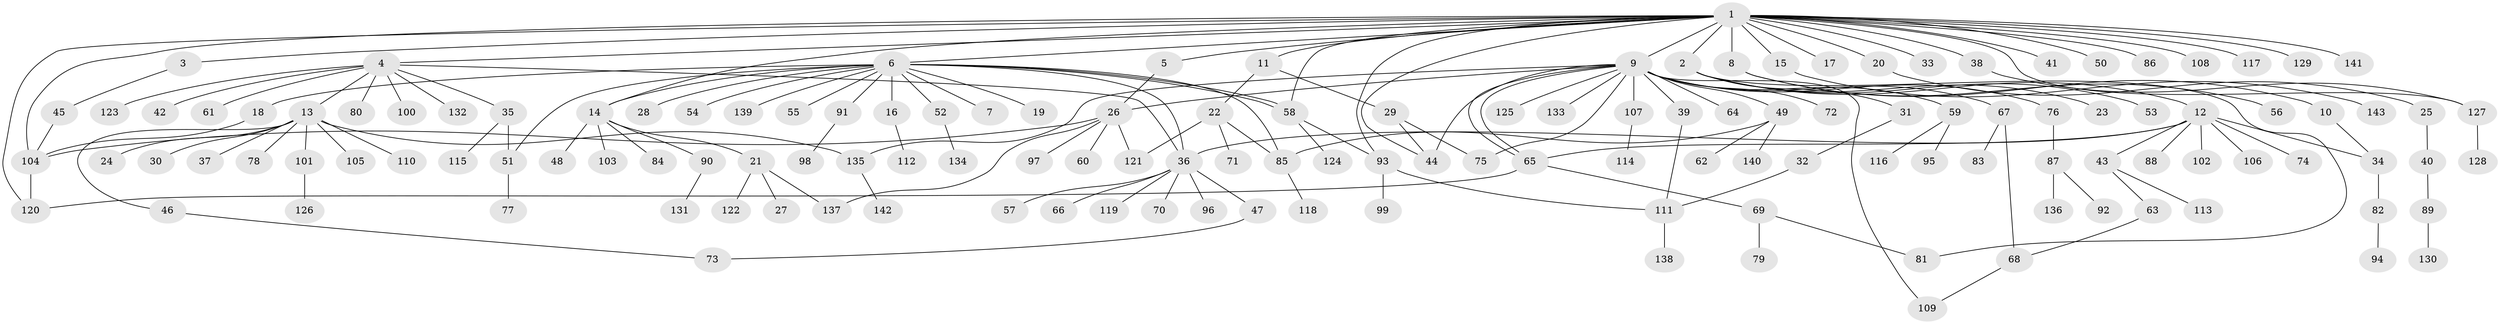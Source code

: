 // Generated by graph-tools (version 1.1) at 2025/01/03/09/25 03:01:47]
// undirected, 143 vertices, 173 edges
graph export_dot {
graph [start="1"]
  node [color=gray90,style=filled];
  1;
  2;
  3;
  4;
  5;
  6;
  7;
  8;
  9;
  10;
  11;
  12;
  13;
  14;
  15;
  16;
  17;
  18;
  19;
  20;
  21;
  22;
  23;
  24;
  25;
  26;
  27;
  28;
  29;
  30;
  31;
  32;
  33;
  34;
  35;
  36;
  37;
  38;
  39;
  40;
  41;
  42;
  43;
  44;
  45;
  46;
  47;
  48;
  49;
  50;
  51;
  52;
  53;
  54;
  55;
  56;
  57;
  58;
  59;
  60;
  61;
  62;
  63;
  64;
  65;
  66;
  67;
  68;
  69;
  70;
  71;
  72;
  73;
  74;
  75;
  76;
  77;
  78;
  79;
  80;
  81;
  82;
  83;
  84;
  85;
  86;
  87;
  88;
  89;
  90;
  91;
  92;
  93;
  94;
  95;
  96;
  97;
  98;
  99;
  100;
  101;
  102;
  103;
  104;
  105;
  106;
  107;
  108;
  109;
  110;
  111;
  112;
  113;
  114;
  115;
  116;
  117;
  118;
  119;
  120;
  121;
  122;
  123;
  124;
  125;
  126;
  127;
  128;
  129;
  130;
  131;
  132;
  133;
  134;
  135;
  136;
  137;
  138;
  139;
  140;
  141;
  142;
  143;
  1 -- 2;
  1 -- 3;
  1 -- 4;
  1 -- 5;
  1 -- 6;
  1 -- 8;
  1 -- 9;
  1 -- 11;
  1 -- 14;
  1 -- 15;
  1 -- 17;
  1 -- 20;
  1 -- 33;
  1 -- 38;
  1 -- 41;
  1 -- 44;
  1 -- 50;
  1 -- 58;
  1 -- 86;
  1 -- 93;
  1 -- 104;
  1 -- 108;
  1 -- 117;
  1 -- 120;
  1 -- 127;
  1 -- 129;
  1 -- 141;
  2 -- 12;
  2 -- 23;
  2 -- 31;
  2 -- 53;
  2 -- 81;
  3 -- 45;
  4 -- 13;
  4 -- 35;
  4 -- 36;
  4 -- 42;
  4 -- 61;
  4 -- 80;
  4 -- 100;
  4 -- 123;
  4 -- 132;
  5 -- 26;
  6 -- 7;
  6 -- 14;
  6 -- 16;
  6 -- 18;
  6 -- 19;
  6 -- 28;
  6 -- 36;
  6 -- 51;
  6 -- 52;
  6 -- 54;
  6 -- 55;
  6 -- 58;
  6 -- 58;
  6 -- 85;
  6 -- 91;
  6 -- 139;
  8 -- 10;
  8 -- 56;
  9 -- 26;
  9 -- 39;
  9 -- 44;
  9 -- 49;
  9 -- 59;
  9 -- 64;
  9 -- 65;
  9 -- 65;
  9 -- 67;
  9 -- 72;
  9 -- 75;
  9 -- 76;
  9 -- 107;
  9 -- 109;
  9 -- 125;
  9 -- 133;
  9 -- 135;
  10 -- 34;
  11 -- 22;
  11 -- 29;
  12 -- 34;
  12 -- 36;
  12 -- 43;
  12 -- 65;
  12 -- 74;
  12 -- 88;
  12 -- 102;
  12 -- 106;
  13 -- 24;
  13 -- 30;
  13 -- 37;
  13 -- 46;
  13 -- 78;
  13 -- 101;
  13 -- 105;
  13 -- 110;
  13 -- 135;
  14 -- 21;
  14 -- 48;
  14 -- 84;
  14 -- 90;
  14 -- 103;
  15 -- 143;
  16 -- 112;
  18 -- 104;
  20 -- 25;
  21 -- 27;
  21 -- 122;
  21 -- 137;
  22 -- 71;
  22 -- 85;
  22 -- 121;
  25 -- 40;
  26 -- 60;
  26 -- 97;
  26 -- 104;
  26 -- 121;
  26 -- 137;
  29 -- 44;
  29 -- 75;
  31 -- 32;
  32 -- 111;
  34 -- 82;
  35 -- 51;
  35 -- 115;
  36 -- 47;
  36 -- 57;
  36 -- 66;
  36 -- 70;
  36 -- 96;
  36 -- 119;
  38 -- 127;
  39 -- 111;
  40 -- 89;
  43 -- 63;
  43 -- 113;
  45 -- 104;
  46 -- 73;
  47 -- 73;
  49 -- 62;
  49 -- 85;
  49 -- 140;
  51 -- 77;
  52 -- 134;
  58 -- 93;
  58 -- 124;
  59 -- 95;
  59 -- 116;
  63 -- 68;
  65 -- 69;
  65 -- 120;
  67 -- 68;
  67 -- 83;
  68 -- 109;
  69 -- 79;
  69 -- 81;
  76 -- 87;
  82 -- 94;
  85 -- 118;
  87 -- 92;
  87 -- 136;
  89 -- 130;
  90 -- 131;
  91 -- 98;
  93 -- 99;
  93 -- 111;
  101 -- 126;
  104 -- 120;
  107 -- 114;
  111 -- 138;
  127 -- 128;
  135 -- 142;
}
